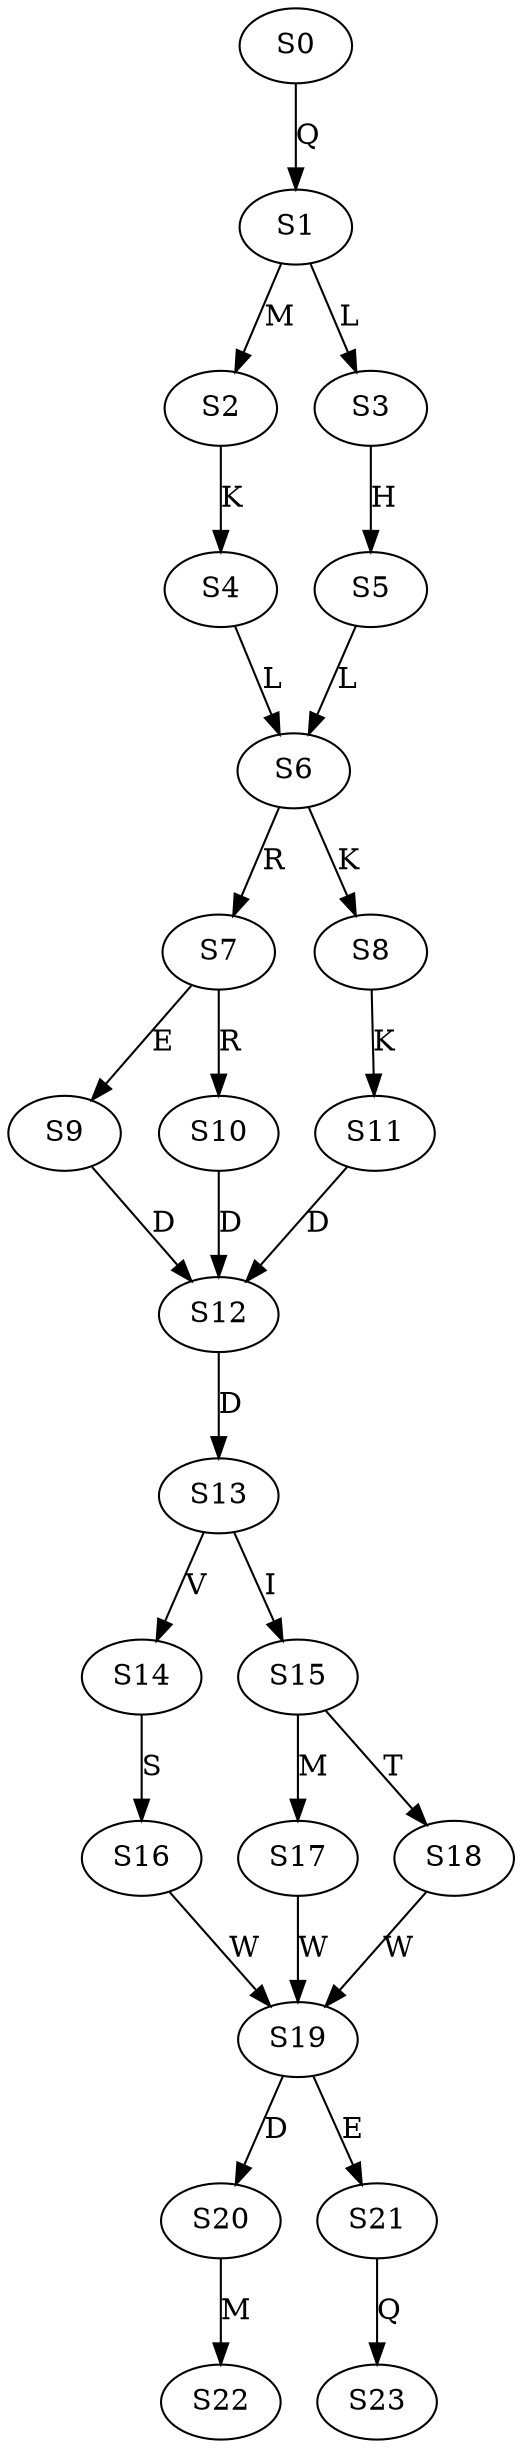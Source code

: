 strict digraph  {
	S0 -> S1 [ label = Q ];
	S1 -> S2 [ label = M ];
	S1 -> S3 [ label = L ];
	S2 -> S4 [ label = K ];
	S3 -> S5 [ label = H ];
	S4 -> S6 [ label = L ];
	S5 -> S6 [ label = L ];
	S6 -> S7 [ label = R ];
	S6 -> S8 [ label = K ];
	S7 -> S9 [ label = E ];
	S7 -> S10 [ label = R ];
	S8 -> S11 [ label = K ];
	S9 -> S12 [ label = D ];
	S10 -> S12 [ label = D ];
	S11 -> S12 [ label = D ];
	S12 -> S13 [ label = D ];
	S13 -> S14 [ label = V ];
	S13 -> S15 [ label = I ];
	S14 -> S16 [ label = S ];
	S15 -> S17 [ label = M ];
	S15 -> S18 [ label = T ];
	S16 -> S19 [ label = W ];
	S17 -> S19 [ label = W ];
	S18 -> S19 [ label = W ];
	S19 -> S20 [ label = D ];
	S19 -> S21 [ label = E ];
	S20 -> S22 [ label = M ];
	S21 -> S23 [ label = Q ];
}
